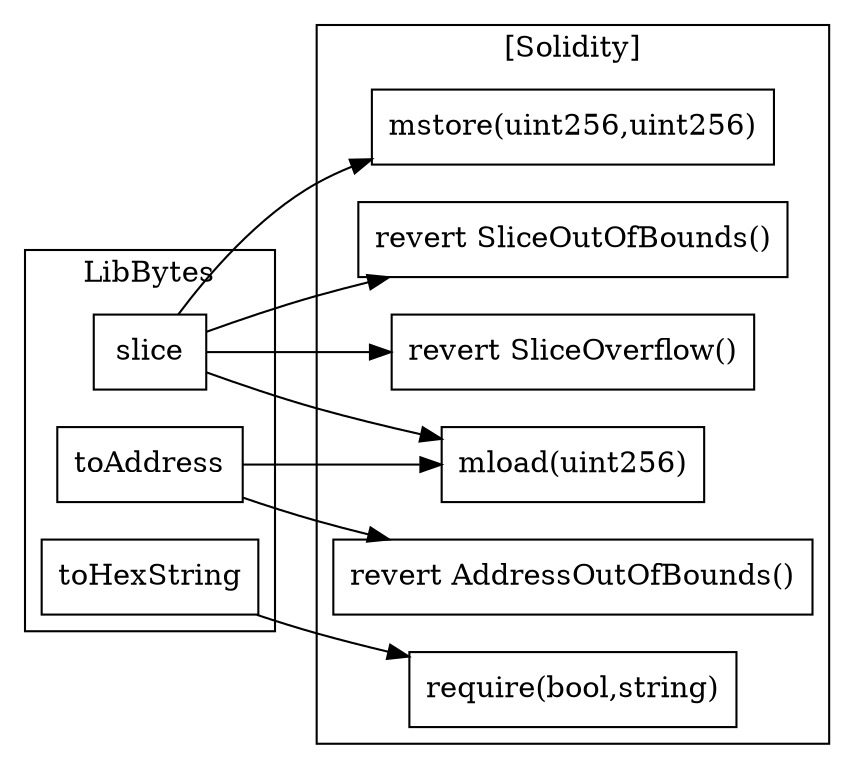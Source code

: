 strict digraph {
rankdir="LR"
node [shape=box]
subgraph cluster_151_LibBytes {
label = "LibBytes"
"151_slice" [label="slice"]
"151_toHexString" [label="toHexString"]
"151_toAddress" [label="toAddress"]
}subgraph cluster_solidity {
label = "[Solidity]"
"mload(uint256)" 
"mstore(uint256,uint256)" 
"revert SliceOutOfBounds()" 
"require(bool,string)" 
"revert AddressOutOfBounds()" 
"revert SliceOverflow()" 
"151_slice" -> "mstore(uint256,uint256)"
"151_slice" -> "mload(uint256)"
"151_toHexString" -> "require(bool,string)"
"151_toAddress" -> "revert AddressOutOfBounds()"
"151_slice" -> "revert SliceOverflow()"
"151_toAddress" -> "mload(uint256)"
"151_slice" -> "revert SliceOutOfBounds()"
}
}